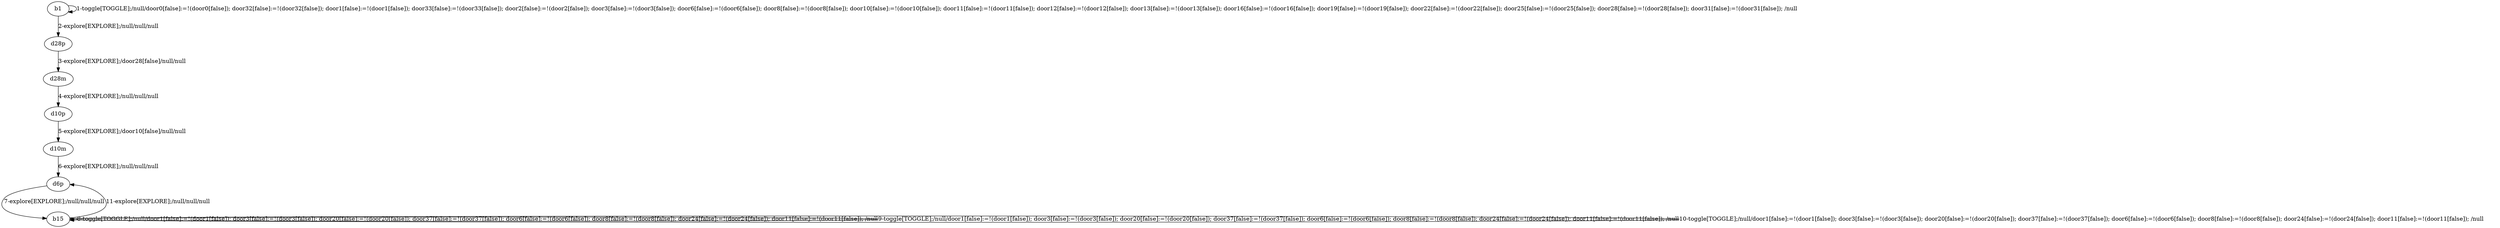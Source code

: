 # Total number of goals covered by this test: 2
# b15 --> b15
# d6p --> b15

digraph g {
"b1" -> "b1" [label = "1-toggle[TOGGLE];/null/door0[false]:=!(door0[false]); door32[false]:=!(door32[false]); door1[false]:=!(door1[false]); door33[false]:=!(door33[false]); door2[false]:=!(door2[false]); door3[false]:=!(door3[false]); door6[false]:=!(door6[false]); door8[false]:=!(door8[false]); door10[false]:=!(door10[false]); door11[false]:=!(door11[false]); door12[false]:=!(door12[false]); door13[false]:=!(door13[false]); door16[false]:=!(door16[false]); door19[false]:=!(door19[false]); door22[false]:=!(door22[false]); door25[false]:=!(door25[false]); door28[false]:=!(door28[false]); door31[false]:=!(door31[false]); /null"];
"b1" -> "d28p" [label = "2-explore[EXPLORE];/null/null/null"];
"d28p" -> "d28m" [label = "3-explore[EXPLORE];/door28[false]/null/null"];
"d28m" -> "d10p" [label = "4-explore[EXPLORE];/null/null/null"];
"d10p" -> "d10m" [label = "5-explore[EXPLORE];/door10[false]/null/null"];
"d10m" -> "d6p" [label = "6-explore[EXPLORE];/null/null/null"];
"d6p" -> "b15" [label = "7-explore[EXPLORE];/null/null/null"];
"b15" -> "b15" [label = "8-toggle[TOGGLE];/null/door1[false]:=!(door1[false]); door3[false]:=!(door3[false]); door20[false]:=!(door20[false]); door37[false]:=!(door37[false]); door6[false]:=!(door6[false]); door8[false]:=!(door8[false]); door24[false]:=!(door24[false]); door11[false]:=!(door11[false]); /null"];
"b15" -> "b15" [label = "9-toggle[TOGGLE];/null/door1[false]:=!(door1[false]); door3[false]:=!(door3[false]); door20[false]:=!(door20[false]); door37[false]:=!(door37[false]); door6[false]:=!(door6[false]); door8[false]:=!(door8[false]); door24[false]:=!(door24[false]); door11[false]:=!(door11[false]); /null"];
"b15" -> "b15" [label = "10-toggle[TOGGLE];/null/door1[false]:=!(door1[false]); door3[false]:=!(door3[false]); door20[false]:=!(door20[false]); door37[false]:=!(door37[false]); door6[false]:=!(door6[false]); door8[false]:=!(door8[false]); door24[false]:=!(door24[false]); door11[false]:=!(door11[false]); /null"];
"b15" -> "d6p" [label = "11-explore[EXPLORE];/null/null/null"];
}